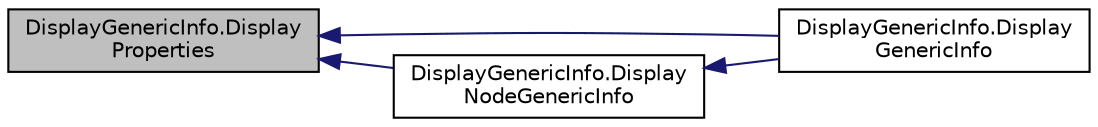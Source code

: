 digraph "DisplayGenericInfo.DisplayProperties"
{
  edge [fontname="Helvetica",fontsize="10",labelfontname="Helvetica",labelfontsize="10"];
  node [fontname="Helvetica",fontsize="10",shape=record];
  rankdir="LR";
  Node22 [label="DisplayGenericInfo.Display\lProperties",height=0.2,width=0.4,color="black", fillcolor="grey75", style="filled", fontcolor="black"];
  Node22 -> Node23 [dir="back",color="midnightblue",fontsize="10",style="solid",fontname="Helvetica"];
  Node23 [label="DisplayGenericInfo.Display\lGenericInfo",height=0.2,width=0.4,color="black", fillcolor="white", style="filled",URL="$namespace_display_generic_info.html#a4b18a2c8214b64abe8747ef67948cecf"];
  Node22 -> Node24 [dir="back",color="midnightblue",fontsize="10",style="solid",fontname="Helvetica"];
  Node24 [label="DisplayGenericInfo.Display\lNodeGenericInfo",height=0.2,width=0.4,color="black", fillcolor="white", style="filled",URL="$namespace_display_generic_info.html#abb5d03bf361368bbe20b440e69bfaf99"];
  Node24 -> Node23 [dir="back",color="midnightblue",fontsize="10",style="solid",fontname="Helvetica"];
}
